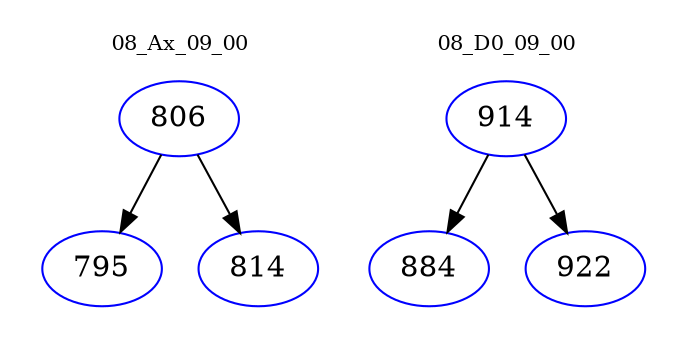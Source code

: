 digraph{
subgraph cluster_0 {
color = white
label = "08_Ax_09_00";
fontsize=10;
T0_806 [label="806", color="blue"]
T0_806 -> T0_795 [color="black"]
T0_795 [label="795", color="blue"]
T0_806 -> T0_814 [color="black"]
T0_814 [label="814", color="blue"]
}
subgraph cluster_1 {
color = white
label = "08_D0_09_00";
fontsize=10;
T1_914 [label="914", color="blue"]
T1_914 -> T1_884 [color="black"]
T1_884 [label="884", color="blue"]
T1_914 -> T1_922 [color="black"]
T1_922 [label="922", color="blue"]
}
}
